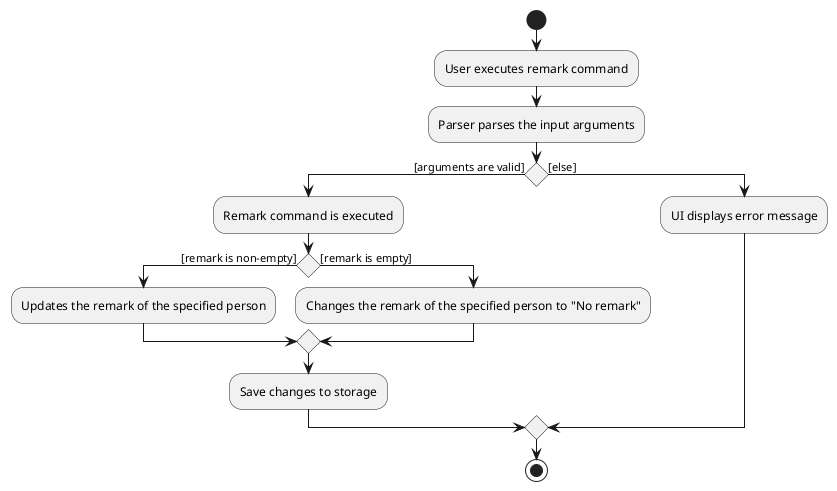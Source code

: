 @startuml
start
:User executes remark command;
:Parser parses the input arguments;
if () then ([arguments are valid])
    :Remark command is executed;
if () then ([remark is non-empty])
    :Updates the remark of the specified person;
else ([remark is empty])
    :Changes the remark of the specified person to "No remark";
endif
:Save changes to storage;
else ([else])
    :UI displays error message;
endif
stop
@enduml